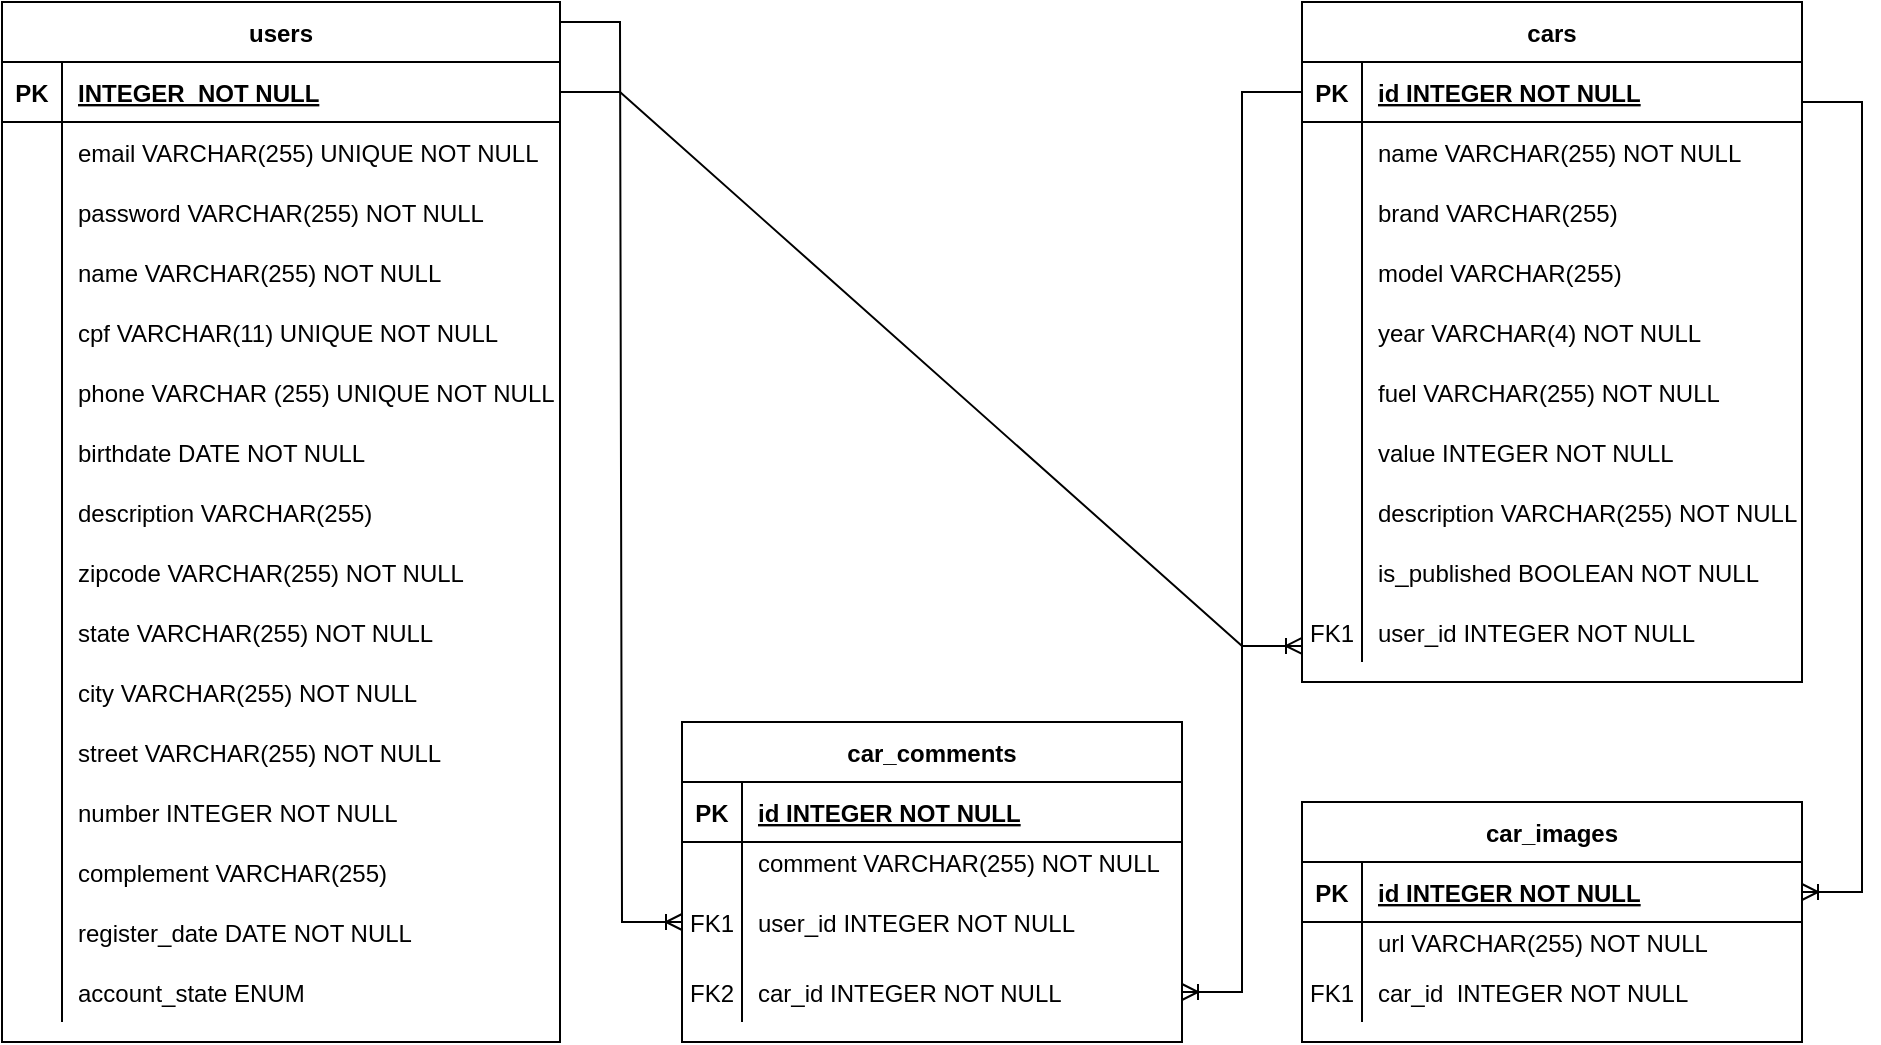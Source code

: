 <mxfile version="21.6.7" type="google">
  <diagram id="R2lEEEUBdFMjLlhIrx00" name="Page-1">
    <mxGraphModel grid="1" page="1" gridSize="10" guides="1" tooltips="1" connect="1" arrows="1" fold="1" pageScale="1" pageWidth="850" pageHeight="1100" math="0" shadow="0" extFonts="Permanent Marker^https://fonts.googleapis.com/css?family=Permanent+Marker">
      <root>
        <mxCell id="0" />
        <mxCell id="1" parent="0" />
        <mxCell id="C-vyLk0tnHw3VtMMgP7b-2" value="users" style="shape=table;startSize=30;container=1;collapsible=1;childLayout=tableLayout;fixedRows=1;rowLines=0;fontStyle=1;align=center;resizeLast=1;" vertex="1" parent="1">
          <mxGeometry width="279" height="520" as="geometry" />
        </mxCell>
        <mxCell id="C-vyLk0tnHw3VtMMgP7b-3" value="" style="shape=partialRectangle;collapsible=0;dropTarget=0;pointerEvents=0;fillColor=none;points=[[0,0.5],[1,0.5]];portConstraint=eastwest;top=0;left=0;right=0;bottom=1;" vertex="1" parent="C-vyLk0tnHw3VtMMgP7b-2">
          <mxGeometry y="30" width="279" height="30" as="geometry" />
        </mxCell>
        <mxCell id="C-vyLk0tnHw3VtMMgP7b-4" value="PK" style="shape=partialRectangle;overflow=hidden;connectable=0;fillColor=none;top=0;left=0;bottom=0;right=0;fontStyle=1;" vertex="1" parent="C-vyLk0tnHw3VtMMgP7b-3">
          <mxGeometry width="30" height="30" as="geometry">
            <mxRectangle width="30" height="30" as="alternateBounds" />
          </mxGeometry>
        </mxCell>
        <mxCell id="C-vyLk0tnHw3VtMMgP7b-5" value="INTEGER  NOT NULL " style="shape=partialRectangle;overflow=hidden;connectable=0;fillColor=none;top=0;left=0;bottom=0;right=0;align=left;spacingLeft=6;fontStyle=5;" vertex="1" parent="C-vyLk0tnHw3VtMMgP7b-3">
          <mxGeometry x="30" width="249" height="30" as="geometry">
            <mxRectangle width="249" height="30" as="alternateBounds" />
          </mxGeometry>
        </mxCell>
        <mxCell id="C-vyLk0tnHw3VtMMgP7b-6" value="" style="shape=partialRectangle;collapsible=0;dropTarget=0;pointerEvents=0;fillColor=none;points=[[0,0.5],[1,0.5]];portConstraint=eastwest;top=0;left=0;right=0;bottom=0;" vertex="1" parent="C-vyLk0tnHw3VtMMgP7b-2">
          <mxGeometry y="60" width="279" height="30" as="geometry" />
        </mxCell>
        <mxCell id="C-vyLk0tnHw3VtMMgP7b-7" value="" style="shape=partialRectangle;overflow=hidden;connectable=0;fillColor=none;top=0;left=0;bottom=0;right=0;" vertex="1" parent="C-vyLk0tnHw3VtMMgP7b-6">
          <mxGeometry width="30" height="30" as="geometry">
            <mxRectangle width="30" height="30" as="alternateBounds" />
          </mxGeometry>
        </mxCell>
        <mxCell id="C-vyLk0tnHw3VtMMgP7b-8" value="email VARCHAR(255) UNIQUE NOT NULL" style="shape=partialRectangle;overflow=hidden;connectable=0;fillColor=none;top=0;left=0;bottom=0;right=0;align=left;spacingLeft=6;" vertex="1" parent="C-vyLk0tnHw3VtMMgP7b-6">
          <mxGeometry x="30" width="249" height="30" as="geometry">
            <mxRectangle width="249" height="30" as="alternateBounds" />
          </mxGeometry>
        </mxCell>
        <mxCell id="C-vyLk0tnHw3VtMMgP7b-9" value="" style="shape=partialRectangle;collapsible=0;dropTarget=0;pointerEvents=0;fillColor=none;points=[[0,0.5],[1,0.5]];portConstraint=eastwest;top=0;left=0;right=0;bottom=0;" vertex="1" parent="C-vyLk0tnHw3VtMMgP7b-2">
          <mxGeometry y="90" width="279" height="30" as="geometry" />
        </mxCell>
        <mxCell id="C-vyLk0tnHw3VtMMgP7b-10" value="" style="shape=partialRectangle;overflow=hidden;connectable=0;fillColor=none;top=0;left=0;bottom=0;right=0;" vertex="1" parent="C-vyLk0tnHw3VtMMgP7b-9">
          <mxGeometry width="30" height="30" as="geometry">
            <mxRectangle width="30" height="30" as="alternateBounds" />
          </mxGeometry>
        </mxCell>
        <mxCell id="C-vyLk0tnHw3VtMMgP7b-11" value="password VARCHAR(255) NOT NULL" style="shape=partialRectangle;overflow=hidden;connectable=0;fillColor=none;top=0;left=0;bottom=0;right=0;align=left;spacingLeft=6;" vertex="1" parent="C-vyLk0tnHw3VtMMgP7b-9">
          <mxGeometry x="30" width="249" height="30" as="geometry">
            <mxRectangle width="249" height="30" as="alternateBounds" />
          </mxGeometry>
        </mxCell>
        <mxCell id="ziLNCpxMxg6yaoKXw5Yt-11" style="shape=partialRectangle;collapsible=0;dropTarget=0;pointerEvents=0;fillColor=none;points=[[0,0.5],[1,0.5]];portConstraint=eastwest;top=0;left=0;right=0;bottom=0;" vertex="1" parent="C-vyLk0tnHw3VtMMgP7b-2">
          <mxGeometry y="120" width="279" height="30" as="geometry" />
        </mxCell>
        <mxCell id="ziLNCpxMxg6yaoKXw5Yt-12" style="shape=partialRectangle;overflow=hidden;connectable=0;fillColor=none;top=0;left=0;bottom=0;right=0;" vertex="1" parent="ziLNCpxMxg6yaoKXw5Yt-11">
          <mxGeometry width="30" height="30" as="geometry">
            <mxRectangle width="30" height="30" as="alternateBounds" />
          </mxGeometry>
        </mxCell>
        <mxCell id="ziLNCpxMxg6yaoKXw5Yt-13" value="name VARCHAR(255) NOT NULL" style="shape=partialRectangle;overflow=hidden;connectable=0;fillColor=none;top=0;left=0;bottom=0;right=0;align=left;spacingLeft=6;" vertex="1" parent="ziLNCpxMxg6yaoKXw5Yt-11">
          <mxGeometry x="30" width="249" height="30" as="geometry">
            <mxRectangle width="249" height="30" as="alternateBounds" />
          </mxGeometry>
        </mxCell>
        <mxCell id="ziLNCpxMxg6yaoKXw5Yt-14" style="shape=partialRectangle;collapsible=0;dropTarget=0;pointerEvents=0;fillColor=none;points=[[0,0.5],[1,0.5]];portConstraint=eastwest;top=0;left=0;right=0;bottom=0;" vertex="1" parent="C-vyLk0tnHw3VtMMgP7b-2">
          <mxGeometry y="150" width="279" height="30" as="geometry" />
        </mxCell>
        <mxCell id="ziLNCpxMxg6yaoKXw5Yt-15" style="shape=partialRectangle;overflow=hidden;connectable=0;fillColor=none;top=0;left=0;bottom=0;right=0;" vertex="1" parent="ziLNCpxMxg6yaoKXw5Yt-14">
          <mxGeometry width="30" height="30" as="geometry">
            <mxRectangle width="30" height="30" as="alternateBounds" />
          </mxGeometry>
        </mxCell>
        <mxCell id="ziLNCpxMxg6yaoKXw5Yt-16" value="cpf VARCHAR(11) UNIQUE NOT NULL" style="shape=partialRectangle;overflow=hidden;connectable=0;fillColor=none;top=0;left=0;bottom=0;right=0;align=left;spacingLeft=6;fontStyle=0" vertex="1" parent="ziLNCpxMxg6yaoKXw5Yt-14">
          <mxGeometry x="30" width="249" height="30" as="geometry">
            <mxRectangle width="249" height="30" as="alternateBounds" />
          </mxGeometry>
        </mxCell>
        <mxCell id="ziLNCpxMxg6yaoKXw5Yt-17" style="shape=partialRectangle;collapsible=0;dropTarget=0;pointerEvents=0;fillColor=none;points=[[0,0.5],[1,0.5]];portConstraint=eastwest;top=0;left=0;right=0;bottom=0;" vertex="1" parent="C-vyLk0tnHw3VtMMgP7b-2">
          <mxGeometry y="180" width="279" height="30" as="geometry" />
        </mxCell>
        <mxCell id="ziLNCpxMxg6yaoKXw5Yt-18" style="shape=partialRectangle;overflow=hidden;connectable=0;fillColor=none;top=0;left=0;bottom=0;right=0;" vertex="1" parent="ziLNCpxMxg6yaoKXw5Yt-17">
          <mxGeometry width="30" height="30" as="geometry">
            <mxRectangle width="30" height="30" as="alternateBounds" />
          </mxGeometry>
        </mxCell>
        <mxCell id="ziLNCpxMxg6yaoKXw5Yt-19" value="phone VARCHAR (255) UNIQUE NOT NULL" style="shape=partialRectangle;overflow=hidden;connectable=0;fillColor=none;top=0;left=0;bottom=0;right=0;align=left;spacingLeft=6;fontStyle=0" vertex="1" parent="ziLNCpxMxg6yaoKXw5Yt-17">
          <mxGeometry x="30" width="249" height="30" as="geometry">
            <mxRectangle width="249" height="30" as="alternateBounds" />
          </mxGeometry>
        </mxCell>
        <mxCell id="ziLNCpxMxg6yaoKXw5Yt-20" style="shape=partialRectangle;collapsible=0;dropTarget=0;pointerEvents=0;fillColor=none;points=[[0,0.5],[1,0.5]];portConstraint=eastwest;top=0;left=0;right=0;bottom=0;" vertex="1" parent="C-vyLk0tnHw3VtMMgP7b-2">
          <mxGeometry y="210" width="279" height="30" as="geometry" />
        </mxCell>
        <mxCell id="ziLNCpxMxg6yaoKXw5Yt-21" style="shape=partialRectangle;overflow=hidden;connectable=0;fillColor=none;top=0;left=0;bottom=0;right=0;" vertex="1" parent="ziLNCpxMxg6yaoKXw5Yt-20">
          <mxGeometry width="30" height="30" as="geometry">
            <mxRectangle width="30" height="30" as="alternateBounds" />
          </mxGeometry>
        </mxCell>
        <mxCell id="ziLNCpxMxg6yaoKXw5Yt-22" value="birthdate DATE NOT NULL" style="shape=partialRectangle;overflow=hidden;connectable=0;fillColor=none;top=0;left=0;bottom=0;right=0;align=left;spacingLeft=6;fontStyle=0" vertex="1" parent="ziLNCpxMxg6yaoKXw5Yt-20">
          <mxGeometry x="30" width="249" height="30" as="geometry">
            <mxRectangle width="249" height="30" as="alternateBounds" />
          </mxGeometry>
        </mxCell>
        <mxCell id="ziLNCpxMxg6yaoKXw5Yt-23" style="shape=partialRectangle;collapsible=0;dropTarget=0;pointerEvents=0;fillColor=none;points=[[0,0.5],[1,0.5]];portConstraint=eastwest;top=0;left=0;right=0;bottom=0;" vertex="1" parent="C-vyLk0tnHw3VtMMgP7b-2">
          <mxGeometry y="240" width="279" height="30" as="geometry" />
        </mxCell>
        <mxCell id="ziLNCpxMxg6yaoKXw5Yt-24" style="shape=partialRectangle;overflow=hidden;connectable=0;fillColor=none;top=0;left=0;bottom=0;right=0;" vertex="1" parent="ziLNCpxMxg6yaoKXw5Yt-23">
          <mxGeometry width="30" height="30" as="geometry">
            <mxRectangle width="30" height="30" as="alternateBounds" />
          </mxGeometry>
        </mxCell>
        <mxCell id="ziLNCpxMxg6yaoKXw5Yt-25" value="description VARCHAR(255) " style="shape=partialRectangle;overflow=hidden;connectable=0;fillColor=none;top=0;left=0;bottom=0;right=0;align=left;spacingLeft=6;fontStyle=0" vertex="1" parent="ziLNCpxMxg6yaoKXw5Yt-23">
          <mxGeometry x="30" width="249" height="30" as="geometry">
            <mxRectangle width="249" height="30" as="alternateBounds" />
          </mxGeometry>
        </mxCell>
        <mxCell id="ziLNCpxMxg6yaoKXw5Yt-26" style="shape=partialRectangle;collapsible=0;dropTarget=0;pointerEvents=0;fillColor=none;points=[[0,0.5],[1,0.5]];portConstraint=eastwest;top=0;left=0;right=0;bottom=0;" vertex="1" parent="C-vyLk0tnHw3VtMMgP7b-2">
          <mxGeometry y="270" width="279" height="30" as="geometry" />
        </mxCell>
        <mxCell id="ziLNCpxMxg6yaoKXw5Yt-27" style="shape=partialRectangle;overflow=hidden;connectable=0;fillColor=none;top=0;left=0;bottom=0;right=0;" vertex="1" parent="ziLNCpxMxg6yaoKXw5Yt-26">
          <mxGeometry width="30" height="30" as="geometry">
            <mxRectangle width="30" height="30" as="alternateBounds" />
          </mxGeometry>
        </mxCell>
        <mxCell id="ziLNCpxMxg6yaoKXw5Yt-28" value="zipcode VARCHAR(255) NOT NULL" style="shape=partialRectangle;overflow=hidden;connectable=0;fillColor=none;top=0;left=0;bottom=0;right=0;align=left;spacingLeft=6;fontStyle=0" vertex="1" parent="ziLNCpxMxg6yaoKXw5Yt-26">
          <mxGeometry x="30" width="249" height="30" as="geometry">
            <mxRectangle width="249" height="30" as="alternateBounds" />
          </mxGeometry>
        </mxCell>
        <mxCell id="ziLNCpxMxg6yaoKXw5Yt-29" style="shape=partialRectangle;collapsible=0;dropTarget=0;pointerEvents=0;fillColor=none;points=[[0,0.5],[1,0.5]];portConstraint=eastwest;top=0;left=0;right=0;bottom=0;" vertex="1" parent="C-vyLk0tnHw3VtMMgP7b-2">
          <mxGeometry y="300" width="279" height="30" as="geometry" />
        </mxCell>
        <mxCell id="ziLNCpxMxg6yaoKXw5Yt-30" style="shape=partialRectangle;overflow=hidden;connectable=0;fillColor=none;top=0;left=0;bottom=0;right=0;" vertex="1" parent="ziLNCpxMxg6yaoKXw5Yt-29">
          <mxGeometry width="30" height="30" as="geometry">
            <mxRectangle width="30" height="30" as="alternateBounds" />
          </mxGeometry>
        </mxCell>
        <mxCell id="ziLNCpxMxg6yaoKXw5Yt-31" value="state VARCHAR(255) NOT NULL" style="shape=partialRectangle;overflow=hidden;connectable=0;fillColor=none;top=0;left=0;bottom=0;right=0;align=left;spacingLeft=6;fontStyle=0" vertex="1" parent="ziLNCpxMxg6yaoKXw5Yt-29">
          <mxGeometry x="30" width="249" height="30" as="geometry">
            <mxRectangle width="249" height="30" as="alternateBounds" />
          </mxGeometry>
        </mxCell>
        <mxCell id="ziLNCpxMxg6yaoKXw5Yt-32" style="shape=partialRectangle;collapsible=0;dropTarget=0;pointerEvents=0;fillColor=none;points=[[0,0.5],[1,0.5]];portConstraint=eastwest;top=0;left=0;right=0;bottom=0;" vertex="1" parent="C-vyLk0tnHw3VtMMgP7b-2">
          <mxGeometry y="330" width="279" height="30" as="geometry" />
        </mxCell>
        <mxCell id="ziLNCpxMxg6yaoKXw5Yt-33" style="shape=partialRectangle;overflow=hidden;connectable=0;fillColor=none;top=0;left=0;bottom=0;right=0;" vertex="1" parent="ziLNCpxMxg6yaoKXw5Yt-32">
          <mxGeometry width="30" height="30" as="geometry">
            <mxRectangle width="30" height="30" as="alternateBounds" />
          </mxGeometry>
        </mxCell>
        <mxCell id="ziLNCpxMxg6yaoKXw5Yt-34" value="city VARCHAR(255) NOT NULL" style="shape=partialRectangle;overflow=hidden;connectable=0;fillColor=none;top=0;left=0;bottom=0;right=0;align=left;spacingLeft=6;fontStyle=0" vertex="1" parent="ziLNCpxMxg6yaoKXw5Yt-32">
          <mxGeometry x="30" width="249" height="30" as="geometry">
            <mxRectangle width="249" height="30" as="alternateBounds" />
          </mxGeometry>
        </mxCell>
        <mxCell id="ziLNCpxMxg6yaoKXw5Yt-35" style="shape=partialRectangle;collapsible=0;dropTarget=0;pointerEvents=0;fillColor=none;points=[[0,0.5],[1,0.5]];portConstraint=eastwest;top=0;left=0;right=0;bottom=0;" vertex="1" parent="C-vyLk0tnHw3VtMMgP7b-2">
          <mxGeometry y="360" width="279" height="30" as="geometry" />
        </mxCell>
        <mxCell id="ziLNCpxMxg6yaoKXw5Yt-36" style="shape=partialRectangle;overflow=hidden;connectable=0;fillColor=none;top=0;left=0;bottom=0;right=0;" vertex="1" parent="ziLNCpxMxg6yaoKXw5Yt-35">
          <mxGeometry width="30" height="30" as="geometry">
            <mxRectangle width="30" height="30" as="alternateBounds" />
          </mxGeometry>
        </mxCell>
        <mxCell id="ziLNCpxMxg6yaoKXw5Yt-37" value="street VARCHAR(255) NOT NULL" style="shape=partialRectangle;overflow=hidden;connectable=0;fillColor=none;top=0;left=0;bottom=0;right=0;align=left;spacingLeft=6;fontStyle=0" vertex="1" parent="ziLNCpxMxg6yaoKXw5Yt-35">
          <mxGeometry x="30" width="249" height="30" as="geometry">
            <mxRectangle width="249" height="30" as="alternateBounds" />
          </mxGeometry>
        </mxCell>
        <mxCell id="ziLNCpxMxg6yaoKXw5Yt-38" style="shape=partialRectangle;collapsible=0;dropTarget=0;pointerEvents=0;fillColor=none;points=[[0,0.5],[1,0.5]];portConstraint=eastwest;top=0;left=0;right=0;bottom=0;" vertex="1" parent="C-vyLk0tnHw3VtMMgP7b-2">
          <mxGeometry y="390" width="279" height="30" as="geometry" />
        </mxCell>
        <mxCell id="ziLNCpxMxg6yaoKXw5Yt-39" style="shape=partialRectangle;overflow=hidden;connectable=0;fillColor=none;top=0;left=0;bottom=0;right=0;" vertex="1" parent="ziLNCpxMxg6yaoKXw5Yt-38">
          <mxGeometry width="30" height="30" as="geometry">
            <mxRectangle width="30" height="30" as="alternateBounds" />
          </mxGeometry>
        </mxCell>
        <mxCell id="ziLNCpxMxg6yaoKXw5Yt-40" value="number INTEGER NOT NULL" style="shape=partialRectangle;overflow=hidden;connectable=0;fillColor=none;top=0;left=0;bottom=0;right=0;align=left;spacingLeft=6;fontStyle=0" vertex="1" parent="ziLNCpxMxg6yaoKXw5Yt-38">
          <mxGeometry x="30" width="249" height="30" as="geometry">
            <mxRectangle width="249" height="30" as="alternateBounds" />
          </mxGeometry>
        </mxCell>
        <mxCell id="ziLNCpxMxg6yaoKXw5Yt-41" style="shape=partialRectangle;collapsible=0;dropTarget=0;pointerEvents=0;fillColor=none;points=[[0,0.5],[1,0.5]];portConstraint=eastwest;top=0;left=0;right=0;bottom=0;" vertex="1" parent="C-vyLk0tnHw3VtMMgP7b-2">
          <mxGeometry y="420" width="279" height="30" as="geometry" />
        </mxCell>
        <mxCell id="ziLNCpxMxg6yaoKXw5Yt-42" style="shape=partialRectangle;overflow=hidden;connectable=0;fillColor=none;top=0;left=0;bottom=0;right=0;" vertex="1" parent="ziLNCpxMxg6yaoKXw5Yt-41">
          <mxGeometry width="30" height="30" as="geometry">
            <mxRectangle width="30" height="30" as="alternateBounds" />
          </mxGeometry>
        </mxCell>
        <mxCell id="ziLNCpxMxg6yaoKXw5Yt-43" value="complement VARCHAR(255)" style="shape=partialRectangle;overflow=hidden;connectable=0;fillColor=none;top=0;left=0;bottom=0;right=0;align=left;spacingLeft=6;fontStyle=0" vertex="1" parent="ziLNCpxMxg6yaoKXw5Yt-41">
          <mxGeometry x="30" width="249" height="30" as="geometry">
            <mxRectangle width="249" height="30" as="alternateBounds" />
          </mxGeometry>
        </mxCell>
        <mxCell id="ziLNCpxMxg6yaoKXw5Yt-44" style="shape=partialRectangle;collapsible=0;dropTarget=0;pointerEvents=0;fillColor=none;points=[[0,0.5],[1,0.5]];portConstraint=eastwest;top=0;left=0;right=0;bottom=0;" vertex="1" parent="C-vyLk0tnHw3VtMMgP7b-2">
          <mxGeometry y="450" width="279" height="30" as="geometry" />
        </mxCell>
        <mxCell id="ziLNCpxMxg6yaoKXw5Yt-45" style="shape=partialRectangle;overflow=hidden;connectable=0;fillColor=none;top=0;left=0;bottom=0;right=0;" vertex="1" parent="ziLNCpxMxg6yaoKXw5Yt-44">
          <mxGeometry width="30" height="30" as="geometry">
            <mxRectangle width="30" height="30" as="alternateBounds" />
          </mxGeometry>
        </mxCell>
        <mxCell id="ziLNCpxMxg6yaoKXw5Yt-46" value="register_date DATE NOT NULL" style="shape=partialRectangle;overflow=hidden;connectable=0;fillColor=none;top=0;left=0;bottom=0;right=0;align=left;spacingLeft=6;fontStyle=0" vertex="1" parent="ziLNCpxMxg6yaoKXw5Yt-44">
          <mxGeometry x="30" width="249" height="30" as="geometry">
            <mxRectangle width="249" height="30" as="alternateBounds" />
          </mxGeometry>
        </mxCell>
        <mxCell id="ziLNCpxMxg6yaoKXw5Yt-47" style="shape=partialRectangle;collapsible=0;dropTarget=0;pointerEvents=0;fillColor=none;points=[[0,0.5],[1,0.5]];portConstraint=eastwest;top=0;left=0;right=0;bottom=0;" vertex="1" parent="C-vyLk0tnHw3VtMMgP7b-2">
          <mxGeometry y="480" width="279" height="30" as="geometry" />
        </mxCell>
        <mxCell id="ziLNCpxMxg6yaoKXw5Yt-48" style="shape=partialRectangle;overflow=hidden;connectable=0;fillColor=none;top=0;left=0;bottom=0;right=0;" vertex="1" parent="ziLNCpxMxg6yaoKXw5Yt-47">
          <mxGeometry width="30" height="30" as="geometry">
            <mxRectangle width="30" height="30" as="alternateBounds" />
          </mxGeometry>
        </mxCell>
        <mxCell id="ziLNCpxMxg6yaoKXw5Yt-49" value="account_state ENUM" style="shape=partialRectangle;overflow=hidden;connectable=0;fillColor=none;top=0;left=0;bottom=0;right=0;align=left;spacingLeft=6;fontStyle=0" vertex="1" parent="ziLNCpxMxg6yaoKXw5Yt-47">
          <mxGeometry x="30" width="249" height="30" as="geometry">
            <mxRectangle width="249" height="30" as="alternateBounds" />
          </mxGeometry>
        </mxCell>
        <mxCell id="ziLNCpxMxg6yaoKXw5Yt-1" value="cars" style="shape=table;startSize=30;container=1;collapsible=1;childLayout=tableLayout;fixedRows=1;rowLines=0;fontStyle=1;align=center;resizeLast=1;" vertex="1" parent="1">
          <mxGeometry x="650" width="250" height="340" as="geometry" />
        </mxCell>
        <mxCell id="ziLNCpxMxg6yaoKXw5Yt-2" value="" style="shape=partialRectangle;collapsible=0;dropTarget=0;pointerEvents=0;fillColor=none;points=[[0,0.5],[1,0.5]];portConstraint=eastwest;top=0;left=0;right=0;bottom=1;" vertex="1" parent="ziLNCpxMxg6yaoKXw5Yt-1">
          <mxGeometry y="30" width="250" height="30" as="geometry" />
        </mxCell>
        <mxCell id="ziLNCpxMxg6yaoKXw5Yt-3" value="PK" style="shape=partialRectangle;overflow=hidden;connectable=0;fillColor=none;top=0;left=0;bottom=0;right=0;fontStyle=1;" vertex="1" parent="ziLNCpxMxg6yaoKXw5Yt-2">
          <mxGeometry width="30" height="30" as="geometry">
            <mxRectangle width="30" height="30" as="alternateBounds" />
          </mxGeometry>
        </mxCell>
        <mxCell id="ziLNCpxMxg6yaoKXw5Yt-4" value="id INTEGER NOT NULL " style="shape=partialRectangle;overflow=hidden;connectable=0;fillColor=none;top=0;left=0;bottom=0;right=0;align=left;spacingLeft=6;fontStyle=5;" vertex="1" parent="ziLNCpxMxg6yaoKXw5Yt-2">
          <mxGeometry x="30" width="220" height="30" as="geometry">
            <mxRectangle width="220" height="30" as="alternateBounds" />
          </mxGeometry>
        </mxCell>
        <mxCell id="ziLNCpxMxg6yaoKXw5Yt-8" value="" style="shape=partialRectangle;collapsible=0;dropTarget=0;pointerEvents=0;fillColor=none;points=[[0,0.5],[1,0.5]];portConstraint=eastwest;top=0;left=0;right=0;bottom=0;" vertex="1" parent="ziLNCpxMxg6yaoKXw5Yt-1">
          <mxGeometry y="60" width="250" height="30" as="geometry" />
        </mxCell>
        <mxCell id="ziLNCpxMxg6yaoKXw5Yt-9" value="" style="shape=partialRectangle;overflow=hidden;connectable=0;fillColor=none;top=0;left=0;bottom=0;right=0;" vertex="1" parent="ziLNCpxMxg6yaoKXw5Yt-8">
          <mxGeometry width="30" height="30" as="geometry">
            <mxRectangle width="30" height="30" as="alternateBounds" />
          </mxGeometry>
        </mxCell>
        <mxCell id="ziLNCpxMxg6yaoKXw5Yt-10" value="name VARCHAR(255) NOT NULL" style="shape=partialRectangle;overflow=hidden;connectable=0;fillColor=none;top=0;left=0;bottom=0;right=0;align=left;spacingLeft=6;" vertex="1" parent="ziLNCpxMxg6yaoKXw5Yt-8">
          <mxGeometry x="30" width="220" height="30" as="geometry">
            <mxRectangle width="220" height="30" as="alternateBounds" />
          </mxGeometry>
        </mxCell>
        <mxCell id="ziLNCpxMxg6yaoKXw5Yt-51" style="shape=partialRectangle;collapsible=0;dropTarget=0;pointerEvents=0;fillColor=none;points=[[0,0.5],[1,0.5]];portConstraint=eastwest;top=0;left=0;right=0;bottom=0;" vertex="1" parent="ziLNCpxMxg6yaoKXw5Yt-1">
          <mxGeometry y="90" width="250" height="30" as="geometry" />
        </mxCell>
        <mxCell id="ziLNCpxMxg6yaoKXw5Yt-52" style="shape=partialRectangle;overflow=hidden;connectable=0;fillColor=none;top=0;left=0;bottom=0;right=0;" vertex="1" parent="ziLNCpxMxg6yaoKXw5Yt-51">
          <mxGeometry width="30" height="30" as="geometry">
            <mxRectangle width="30" height="30" as="alternateBounds" />
          </mxGeometry>
        </mxCell>
        <mxCell id="ziLNCpxMxg6yaoKXw5Yt-53" value="brand VARCHAR(255)" style="shape=partialRectangle;overflow=hidden;connectable=0;fillColor=none;top=0;left=0;bottom=0;right=0;align=left;spacingLeft=6;" vertex="1" parent="ziLNCpxMxg6yaoKXw5Yt-51">
          <mxGeometry x="30" width="220" height="30" as="geometry">
            <mxRectangle width="220" height="30" as="alternateBounds" />
          </mxGeometry>
        </mxCell>
        <mxCell id="ziLNCpxMxg6yaoKXw5Yt-66" style="shape=partialRectangle;collapsible=0;dropTarget=0;pointerEvents=0;fillColor=none;points=[[0,0.5],[1,0.5]];portConstraint=eastwest;top=0;left=0;right=0;bottom=0;" vertex="1" parent="ziLNCpxMxg6yaoKXw5Yt-1">
          <mxGeometry y="120" width="250" height="30" as="geometry" />
        </mxCell>
        <mxCell id="ziLNCpxMxg6yaoKXw5Yt-67" style="shape=partialRectangle;overflow=hidden;connectable=0;fillColor=none;top=0;left=0;bottom=0;right=0;" vertex="1" parent="ziLNCpxMxg6yaoKXw5Yt-66">
          <mxGeometry width="30" height="30" as="geometry">
            <mxRectangle width="30" height="30" as="alternateBounds" />
          </mxGeometry>
        </mxCell>
        <mxCell id="ziLNCpxMxg6yaoKXw5Yt-68" value="model VARCHAR(255)" style="shape=partialRectangle;overflow=hidden;connectable=0;fillColor=none;top=0;left=0;bottom=0;right=0;align=left;spacingLeft=6;" vertex="1" parent="ziLNCpxMxg6yaoKXw5Yt-66">
          <mxGeometry x="30" width="220" height="30" as="geometry">
            <mxRectangle width="220" height="30" as="alternateBounds" />
          </mxGeometry>
        </mxCell>
        <mxCell id="ziLNCpxMxg6yaoKXw5Yt-54" style="shape=partialRectangle;collapsible=0;dropTarget=0;pointerEvents=0;fillColor=none;points=[[0,0.5],[1,0.5]];portConstraint=eastwest;top=0;left=0;right=0;bottom=0;" vertex="1" parent="ziLNCpxMxg6yaoKXw5Yt-1">
          <mxGeometry y="150" width="250" height="30" as="geometry" />
        </mxCell>
        <mxCell id="ziLNCpxMxg6yaoKXw5Yt-55" style="shape=partialRectangle;overflow=hidden;connectable=0;fillColor=none;top=0;left=0;bottom=0;right=0;" vertex="1" parent="ziLNCpxMxg6yaoKXw5Yt-54">
          <mxGeometry width="30" height="30" as="geometry">
            <mxRectangle width="30" height="30" as="alternateBounds" />
          </mxGeometry>
        </mxCell>
        <mxCell id="ziLNCpxMxg6yaoKXw5Yt-56" value="year VARCHAR(4) NOT NULL" style="shape=partialRectangle;overflow=hidden;connectable=0;fillColor=none;top=0;left=0;bottom=0;right=0;align=left;spacingLeft=6;" vertex="1" parent="ziLNCpxMxg6yaoKXw5Yt-54">
          <mxGeometry x="30" width="220" height="30" as="geometry">
            <mxRectangle width="220" height="30" as="alternateBounds" />
          </mxGeometry>
        </mxCell>
        <mxCell id="ziLNCpxMxg6yaoKXw5Yt-57" style="shape=partialRectangle;collapsible=0;dropTarget=0;pointerEvents=0;fillColor=none;points=[[0,0.5],[1,0.5]];portConstraint=eastwest;top=0;left=0;right=0;bottom=0;" vertex="1" parent="ziLNCpxMxg6yaoKXw5Yt-1">
          <mxGeometry y="180" width="250" height="30" as="geometry" />
        </mxCell>
        <mxCell id="ziLNCpxMxg6yaoKXw5Yt-58" style="shape=partialRectangle;overflow=hidden;connectable=0;fillColor=none;top=0;left=0;bottom=0;right=0;" vertex="1" parent="ziLNCpxMxg6yaoKXw5Yt-57">
          <mxGeometry width="30" height="30" as="geometry">
            <mxRectangle width="30" height="30" as="alternateBounds" />
          </mxGeometry>
        </mxCell>
        <mxCell id="ziLNCpxMxg6yaoKXw5Yt-59" value="fuel VARCHAR(255) NOT NULL" style="shape=partialRectangle;overflow=hidden;connectable=0;fillColor=none;top=0;left=0;bottom=0;right=0;align=left;spacingLeft=6;" vertex="1" parent="ziLNCpxMxg6yaoKXw5Yt-57">
          <mxGeometry x="30" width="220" height="30" as="geometry">
            <mxRectangle width="220" height="30" as="alternateBounds" />
          </mxGeometry>
        </mxCell>
        <mxCell id="ziLNCpxMxg6yaoKXw5Yt-60" style="shape=partialRectangle;collapsible=0;dropTarget=0;pointerEvents=0;fillColor=none;points=[[0,0.5],[1,0.5]];portConstraint=eastwest;top=0;left=0;right=0;bottom=0;" vertex="1" parent="ziLNCpxMxg6yaoKXw5Yt-1">
          <mxGeometry y="210" width="250" height="30" as="geometry" />
        </mxCell>
        <mxCell id="ziLNCpxMxg6yaoKXw5Yt-61" style="shape=partialRectangle;overflow=hidden;connectable=0;fillColor=none;top=0;left=0;bottom=0;right=0;" vertex="1" parent="ziLNCpxMxg6yaoKXw5Yt-60">
          <mxGeometry width="30" height="30" as="geometry">
            <mxRectangle width="30" height="30" as="alternateBounds" />
          </mxGeometry>
        </mxCell>
        <mxCell id="ziLNCpxMxg6yaoKXw5Yt-62" value="value INTEGER NOT NULL" style="shape=partialRectangle;overflow=hidden;connectable=0;fillColor=none;top=0;left=0;bottom=0;right=0;align=left;spacingLeft=6;" vertex="1" parent="ziLNCpxMxg6yaoKXw5Yt-60">
          <mxGeometry x="30" width="220" height="30" as="geometry">
            <mxRectangle width="220" height="30" as="alternateBounds" />
          </mxGeometry>
        </mxCell>
        <mxCell id="ziLNCpxMxg6yaoKXw5Yt-63" style="shape=partialRectangle;collapsible=0;dropTarget=0;pointerEvents=0;fillColor=none;points=[[0,0.5],[1,0.5]];portConstraint=eastwest;top=0;left=0;right=0;bottom=0;" vertex="1" parent="ziLNCpxMxg6yaoKXw5Yt-1">
          <mxGeometry y="240" width="250" height="30" as="geometry" />
        </mxCell>
        <mxCell id="ziLNCpxMxg6yaoKXw5Yt-64" style="shape=partialRectangle;overflow=hidden;connectable=0;fillColor=none;top=0;left=0;bottom=0;right=0;" vertex="1" parent="ziLNCpxMxg6yaoKXw5Yt-63">
          <mxGeometry width="30" height="30" as="geometry">
            <mxRectangle width="30" height="30" as="alternateBounds" />
          </mxGeometry>
        </mxCell>
        <mxCell id="ziLNCpxMxg6yaoKXw5Yt-65" value="description VARCHAR(255) NOT NULL" style="shape=partialRectangle;overflow=hidden;connectable=0;fillColor=none;top=0;left=0;bottom=0;right=0;align=left;spacingLeft=6;" vertex="1" parent="ziLNCpxMxg6yaoKXw5Yt-63">
          <mxGeometry x="30" width="220" height="30" as="geometry">
            <mxRectangle width="220" height="30" as="alternateBounds" />
          </mxGeometry>
        </mxCell>
        <mxCell id="ziLNCpxMxg6yaoKXw5Yt-69" style="shape=partialRectangle;collapsible=0;dropTarget=0;pointerEvents=0;fillColor=none;points=[[0,0.5],[1,0.5]];portConstraint=eastwest;top=0;left=0;right=0;bottom=0;" vertex="1" parent="ziLNCpxMxg6yaoKXw5Yt-1">
          <mxGeometry y="270" width="250" height="30" as="geometry" />
        </mxCell>
        <mxCell id="ziLNCpxMxg6yaoKXw5Yt-70" style="shape=partialRectangle;overflow=hidden;connectable=0;fillColor=none;top=0;left=0;bottom=0;right=0;" vertex="1" parent="ziLNCpxMxg6yaoKXw5Yt-69">
          <mxGeometry width="30" height="30" as="geometry">
            <mxRectangle width="30" height="30" as="alternateBounds" />
          </mxGeometry>
        </mxCell>
        <mxCell id="ziLNCpxMxg6yaoKXw5Yt-71" value="is_published BOOLEAN NOT NULL" style="shape=partialRectangle;overflow=hidden;connectable=0;fillColor=none;top=0;left=0;bottom=0;right=0;align=left;spacingLeft=6;" vertex="1" parent="ziLNCpxMxg6yaoKXw5Yt-69">
          <mxGeometry x="30" width="220" height="30" as="geometry">
            <mxRectangle width="220" height="30" as="alternateBounds" />
          </mxGeometry>
        </mxCell>
        <mxCell id="ziLNCpxMxg6yaoKXw5Yt-5" value="" style="shape=partialRectangle;collapsible=0;dropTarget=0;pointerEvents=0;fillColor=none;points=[[0,0.5],[1,0.5]];portConstraint=eastwest;top=0;left=0;right=0;bottom=0;" vertex="1" parent="ziLNCpxMxg6yaoKXw5Yt-1">
          <mxGeometry y="300" width="250" height="30" as="geometry" />
        </mxCell>
        <mxCell id="ziLNCpxMxg6yaoKXw5Yt-6" value="FK1" style="shape=partialRectangle;overflow=hidden;connectable=0;fillColor=none;top=0;left=0;bottom=0;right=0;" vertex="1" parent="ziLNCpxMxg6yaoKXw5Yt-5">
          <mxGeometry width="30" height="30" as="geometry">
            <mxRectangle width="30" height="30" as="alternateBounds" />
          </mxGeometry>
        </mxCell>
        <mxCell id="ziLNCpxMxg6yaoKXw5Yt-7" value="user_id INTEGER NOT NULL" style="shape=partialRectangle;overflow=hidden;connectable=0;fillColor=none;top=0;left=0;bottom=0;right=0;align=left;spacingLeft=6;" vertex="1" parent="ziLNCpxMxg6yaoKXw5Yt-5">
          <mxGeometry x="30" width="220" height="30" as="geometry">
            <mxRectangle width="220" height="30" as="alternateBounds" />
          </mxGeometry>
        </mxCell>
        <mxCell id="ziLNCpxMxg6yaoKXw5Yt-50" value="" style="edgeStyle=entityRelationEdgeStyle;fontSize=12;html=1;endArrow=ERoneToMany;rounded=0;entryX=0;entryY=0.733;entryDx=0;entryDy=0;exitX=1;exitY=0.5;exitDx=0;exitDy=0;entryPerimeter=0;" edge="1" parent="1" source="C-vyLk0tnHw3VtMMgP7b-3" target="ziLNCpxMxg6yaoKXw5Yt-5">
          <mxGeometry width="100" height="100" relative="1" as="geometry">
            <mxPoint x="360" y="340" as="sourcePoint" />
            <mxPoint x="450" y="340" as="targetPoint" />
          </mxGeometry>
        </mxCell>
        <mxCell id="ziLNCpxMxg6yaoKXw5Yt-72" value="car_images" style="shape=table;startSize=30;container=1;collapsible=1;childLayout=tableLayout;fixedRows=1;rowLines=0;fontStyle=1;align=center;resizeLast=1;" vertex="1" parent="1">
          <mxGeometry x="650" y="400" width="250" height="120" as="geometry" />
        </mxCell>
        <mxCell id="ziLNCpxMxg6yaoKXw5Yt-73" value="" style="shape=partialRectangle;collapsible=0;dropTarget=0;pointerEvents=0;fillColor=none;points=[[0,0.5],[1,0.5]];portConstraint=eastwest;top=0;left=0;right=0;bottom=1;" vertex="1" parent="ziLNCpxMxg6yaoKXw5Yt-72">
          <mxGeometry y="30" width="250" height="30" as="geometry" />
        </mxCell>
        <mxCell id="ziLNCpxMxg6yaoKXw5Yt-74" value="PK" style="shape=partialRectangle;overflow=hidden;connectable=0;fillColor=none;top=0;left=0;bottom=0;right=0;fontStyle=1;" vertex="1" parent="ziLNCpxMxg6yaoKXw5Yt-73">
          <mxGeometry width="30" height="30" as="geometry">
            <mxRectangle width="30" height="30" as="alternateBounds" />
          </mxGeometry>
        </mxCell>
        <mxCell id="ziLNCpxMxg6yaoKXw5Yt-75" value="id INTEGER NOT NULL " style="shape=partialRectangle;overflow=hidden;connectable=0;fillColor=none;top=0;left=0;bottom=0;right=0;align=left;spacingLeft=6;fontStyle=5;" vertex="1" parent="ziLNCpxMxg6yaoKXw5Yt-73">
          <mxGeometry x="30" width="220" height="30" as="geometry">
            <mxRectangle width="220" height="30" as="alternateBounds" />
          </mxGeometry>
        </mxCell>
        <mxCell id="ziLNCpxMxg6yaoKXw5Yt-76" value="" style="shape=partialRectangle;collapsible=0;dropTarget=0;pointerEvents=0;fillColor=none;points=[[0,0.5],[1,0.5]];portConstraint=eastwest;top=0;left=0;right=0;bottom=0;" vertex="1" parent="ziLNCpxMxg6yaoKXw5Yt-72">
          <mxGeometry y="60" width="250" height="20" as="geometry" />
        </mxCell>
        <mxCell id="ziLNCpxMxg6yaoKXw5Yt-77" value="" style="shape=partialRectangle;overflow=hidden;connectable=0;fillColor=none;top=0;left=0;bottom=0;right=0;" vertex="1" parent="ziLNCpxMxg6yaoKXw5Yt-76">
          <mxGeometry width="30" height="20" as="geometry">
            <mxRectangle width="30" height="20" as="alternateBounds" />
          </mxGeometry>
        </mxCell>
        <mxCell id="ziLNCpxMxg6yaoKXw5Yt-78" value="url VARCHAR(255) NOT NULL" style="shape=partialRectangle;overflow=hidden;connectable=0;fillColor=none;top=0;left=0;bottom=0;right=0;align=left;spacingLeft=6;" vertex="1" parent="ziLNCpxMxg6yaoKXw5Yt-76">
          <mxGeometry x="30" width="220" height="20" as="geometry">
            <mxRectangle width="220" height="20" as="alternateBounds" />
          </mxGeometry>
        </mxCell>
        <mxCell id="ziLNCpxMxg6yaoKXw5Yt-100" value="" style="shape=partialRectangle;collapsible=0;dropTarget=0;pointerEvents=0;fillColor=none;points=[[0,0.5],[1,0.5]];portConstraint=eastwest;top=0;left=0;right=0;bottom=0;" vertex="1" parent="ziLNCpxMxg6yaoKXw5Yt-72">
          <mxGeometry y="80" width="250" height="30" as="geometry" />
        </mxCell>
        <mxCell id="ziLNCpxMxg6yaoKXw5Yt-101" value="FK1" style="shape=partialRectangle;overflow=hidden;connectable=0;fillColor=none;top=0;left=0;bottom=0;right=0;" vertex="1" parent="ziLNCpxMxg6yaoKXw5Yt-100">
          <mxGeometry width="30" height="30" as="geometry">
            <mxRectangle width="30" height="30" as="alternateBounds" />
          </mxGeometry>
        </mxCell>
        <mxCell id="ziLNCpxMxg6yaoKXw5Yt-102" value="car_id  INTEGER NOT NULL" style="shape=partialRectangle;overflow=hidden;connectable=0;fillColor=none;top=0;left=0;bottom=0;right=0;align=left;spacingLeft=6;" vertex="1" parent="ziLNCpxMxg6yaoKXw5Yt-100">
          <mxGeometry x="30" width="220" height="30" as="geometry">
            <mxRectangle width="220" height="30" as="alternateBounds" />
          </mxGeometry>
        </mxCell>
        <mxCell id="CBFSZxtgGqBDbb4lad4d-1" value="car_comments" style="shape=table;startSize=30;container=1;collapsible=1;childLayout=tableLayout;fixedRows=1;rowLines=0;fontStyle=1;align=center;resizeLast=1;" vertex="1" parent="1">
          <mxGeometry x="340" y="360" width="250" height="160" as="geometry" />
        </mxCell>
        <mxCell id="CBFSZxtgGqBDbb4lad4d-2" value="" style="shape=partialRectangle;collapsible=0;dropTarget=0;pointerEvents=0;fillColor=none;points=[[0,0.5],[1,0.5]];portConstraint=eastwest;top=0;left=0;right=0;bottom=1;" vertex="1" parent="CBFSZxtgGqBDbb4lad4d-1">
          <mxGeometry y="30" width="250" height="30" as="geometry" />
        </mxCell>
        <mxCell id="CBFSZxtgGqBDbb4lad4d-3" value="PK" style="shape=partialRectangle;overflow=hidden;connectable=0;fillColor=none;top=0;left=0;bottom=0;right=0;fontStyle=1;" vertex="1" parent="CBFSZxtgGqBDbb4lad4d-2">
          <mxGeometry width="30" height="30" as="geometry">
            <mxRectangle width="30" height="30" as="alternateBounds" />
          </mxGeometry>
        </mxCell>
        <mxCell id="CBFSZxtgGqBDbb4lad4d-4" value="id INTEGER NOT NULL " style="shape=partialRectangle;overflow=hidden;connectable=0;fillColor=none;top=0;left=0;bottom=0;right=0;align=left;spacingLeft=6;fontStyle=5;" vertex="1" parent="CBFSZxtgGqBDbb4lad4d-2">
          <mxGeometry x="30" width="220" height="30" as="geometry">
            <mxRectangle width="220" height="30" as="alternateBounds" />
          </mxGeometry>
        </mxCell>
        <mxCell id="CBFSZxtgGqBDbb4lad4d-5" value="" style="shape=partialRectangle;collapsible=0;dropTarget=0;pointerEvents=0;fillColor=none;points=[[0,0.5],[1,0.5]];portConstraint=eastwest;top=0;left=0;right=0;bottom=0;" vertex="1" parent="CBFSZxtgGqBDbb4lad4d-1">
          <mxGeometry y="60" width="250" height="20" as="geometry" />
        </mxCell>
        <mxCell id="CBFSZxtgGqBDbb4lad4d-6" value="" style="shape=partialRectangle;overflow=hidden;connectable=0;fillColor=none;top=0;left=0;bottom=0;right=0;" vertex="1" parent="CBFSZxtgGqBDbb4lad4d-5">
          <mxGeometry width="30" height="20" as="geometry">
            <mxRectangle width="30" height="20" as="alternateBounds" />
          </mxGeometry>
        </mxCell>
        <mxCell id="CBFSZxtgGqBDbb4lad4d-7" value="comment VARCHAR(255) NOT NULL" style="shape=partialRectangle;overflow=hidden;connectable=0;fillColor=none;top=0;left=0;bottom=0;right=0;align=left;spacingLeft=6;" vertex="1" parent="CBFSZxtgGqBDbb4lad4d-5">
          <mxGeometry x="30" width="220" height="20" as="geometry">
            <mxRectangle width="220" height="20" as="alternateBounds" />
          </mxGeometry>
        </mxCell>
        <mxCell id="v73WNgeoBua-cKXYpkCs-1" value="" style="shape=partialRectangle;collapsible=0;dropTarget=0;pointerEvents=0;fillColor=none;points=[[0,0.5],[1,0.5]];portConstraint=eastwest;top=0;left=0;right=0;bottom=0;" vertex="1" parent="CBFSZxtgGqBDbb4lad4d-1">
          <mxGeometry y="80" width="250" height="40" as="geometry" />
        </mxCell>
        <mxCell id="v73WNgeoBua-cKXYpkCs-2" value="FK1" style="shape=partialRectangle;overflow=hidden;connectable=0;fillColor=none;top=0;left=0;bottom=0;right=0;" vertex="1" parent="v73WNgeoBua-cKXYpkCs-1">
          <mxGeometry width="30" height="40" as="geometry">
            <mxRectangle width="30" height="40" as="alternateBounds" />
          </mxGeometry>
        </mxCell>
        <mxCell id="v73WNgeoBua-cKXYpkCs-3" value="user_id INTEGER NOT NULL" style="shape=partialRectangle;overflow=hidden;connectable=0;fillColor=none;top=0;left=0;bottom=0;right=0;align=left;spacingLeft=6;" vertex="1" parent="v73WNgeoBua-cKXYpkCs-1">
          <mxGeometry x="30" width="220" height="40" as="geometry">
            <mxRectangle width="220" height="40" as="alternateBounds" />
          </mxGeometry>
        </mxCell>
        <mxCell id="CBFSZxtgGqBDbb4lad4d-8" value="" style="shape=partialRectangle;collapsible=0;dropTarget=0;pointerEvents=0;fillColor=none;points=[[0,0.5],[1,0.5]];portConstraint=eastwest;top=0;left=0;right=0;bottom=0;" vertex="1" parent="CBFSZxtgGqBDbb4lad4d-1">
          <mxGeometry y="120" width="250" height="30" as="geometry" />
        </mxCell>
        <mxCell id="CBFSZxtgGqBDbb4lad4d-9" value="FK2" style="shape=partialRectangle;overflow=hidden;connectable=0;fillColor=none;top=0;left=0;bottom=0;right=0;" vertex="1" parent="CBFSZxtgGqBDbb4lad4d-8">
          <mxGeometry width="30" height="30" as="geometry">
            <mxRectangle width="30" height="30" as="alternateBounds" />
          </mxGeometry>
        </mxCell>
        <mxCell id="CBFSZxtgGqBDbb4lad4d-10" value="car_id INTEGER NOT NULL" style="shape=partialRectangle;overflow=hidden;connectable=0;fillColor=none;top=0;left=0;bottom=0;right=0;align=left;spacingLeft=6;" vertex="1" parent="CBFSZxtgGqBDbb4lad4d-8">
          <mxGeometry x="30" width="220" height="30" as="geometry">
            <mxRectangle width="220" height="30" as="alternateBounds" />
          </mxGeometry>
        </mxCell>
        <mxCell id="v73WNgeoBua-cKXYpkCs-8" value="" style="edgeStyle=entityRelationEdgeStyle;fontSize=12;html=1;endArrow=ERoneToMany;rounded=0;exitX=1;exitY=0.5;exitDx=0;exitDy=0;entryX=0;entryY=0.5;entryDx=0;entryDy=0;" edge="1" parent="1" target="v73WNgeoBua-cKXYpkCs-1">
          <mxGeometry width="100" height="100" relative="1" as="geometry">
            <mxPoint x="279" y="10" as="sourcePoint" />
            <mxPoint x="340" y="470" as="targetPoint" />
          </mxGeometry>
        </mxCell>
        <mxCell id="v73WNgeoBua-cKXYpkCs-9" value="" style="edgeStyle=entityRelationEdgeStyle;fontSize=12;html=1;endArrow=ERoneToMany;rounded=0;" edge="1" parent="1" target="ziLNCpxMxg6yaoKXw5Yt-73">
          <mxGeometry width="100" height="100" relative="1" as="geometry">
            <mxPoint x="900" y="50" as="sourcePoint" />
            <mxPoint x="660" y="30" as="targetPoint" />
          </mxGeometry>
        </mxCell>
        <mxCell id="v73WNgeoBua-cKXYpkCs-10" value="" style="edgeStyle=entityRelationEdgeStyle;fontSize=12;html=1;endArrow=ERoneToMany;rounded=0;exitX=0;exitY=0.5;exitDx=0;exitDy=0;entryX=1;entryY=0.5;entryDx=0;entryDy=0;" edge="1" parent="1" source="ziLNCpxMxg6yaoKXw5Yt-2" target="CBFSZxtgGqBDbb4lad4d-8">
          <mxGeometry width="100" height="100" relative="1" as="geometry">
            <mxPoint x="550" y="40" as="sourcePoint" />
            <mxPoint x="650" y="-60" as="targetPoint" />
            <Array as="points">
              <mxPoint x="580" y="110" />
            </Array>
          </mxGeometry>
        </mxCell>
      </root>
    </mxGraphModel>
  </diagram>
</mxfile>
